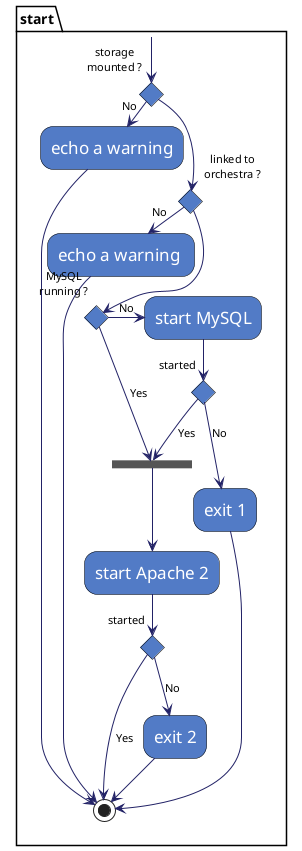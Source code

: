 @startuml

skinparam activity {
    FontColor          white
    AttributeFontColor white
    FontSize           17
    AttributeFontSize  15
    AttributeFontname  Droid Sans Mono
    BackgroundColor    #527BC6
    BorderColor        black
    ArrowColor         #222266
}

partition start {
(*) --> if "storage\nmounted ?" then
    -right-> [No] "echo a warning"
    --> (*)
else
    if "linked to\norchestra ?" then
        -right-> [No] "echo a warning "
        --> (*)
    else
        if "MySQL\nrunning ?" then
            -right-> [No] "start MySQL"
            if "started" then
                --> [No] "exit 1"
                --> (*)
            else
                --> [Yes] ===A===
            endif
        else
            --> [Yes] ===A===
        endif
        --> "start Apache 2"
        if "started" then
            --> [No] "exit 2"
            --> (*)
        else
            --> [Yes] (*)
        endif
    endif
endif
}

@enduml
